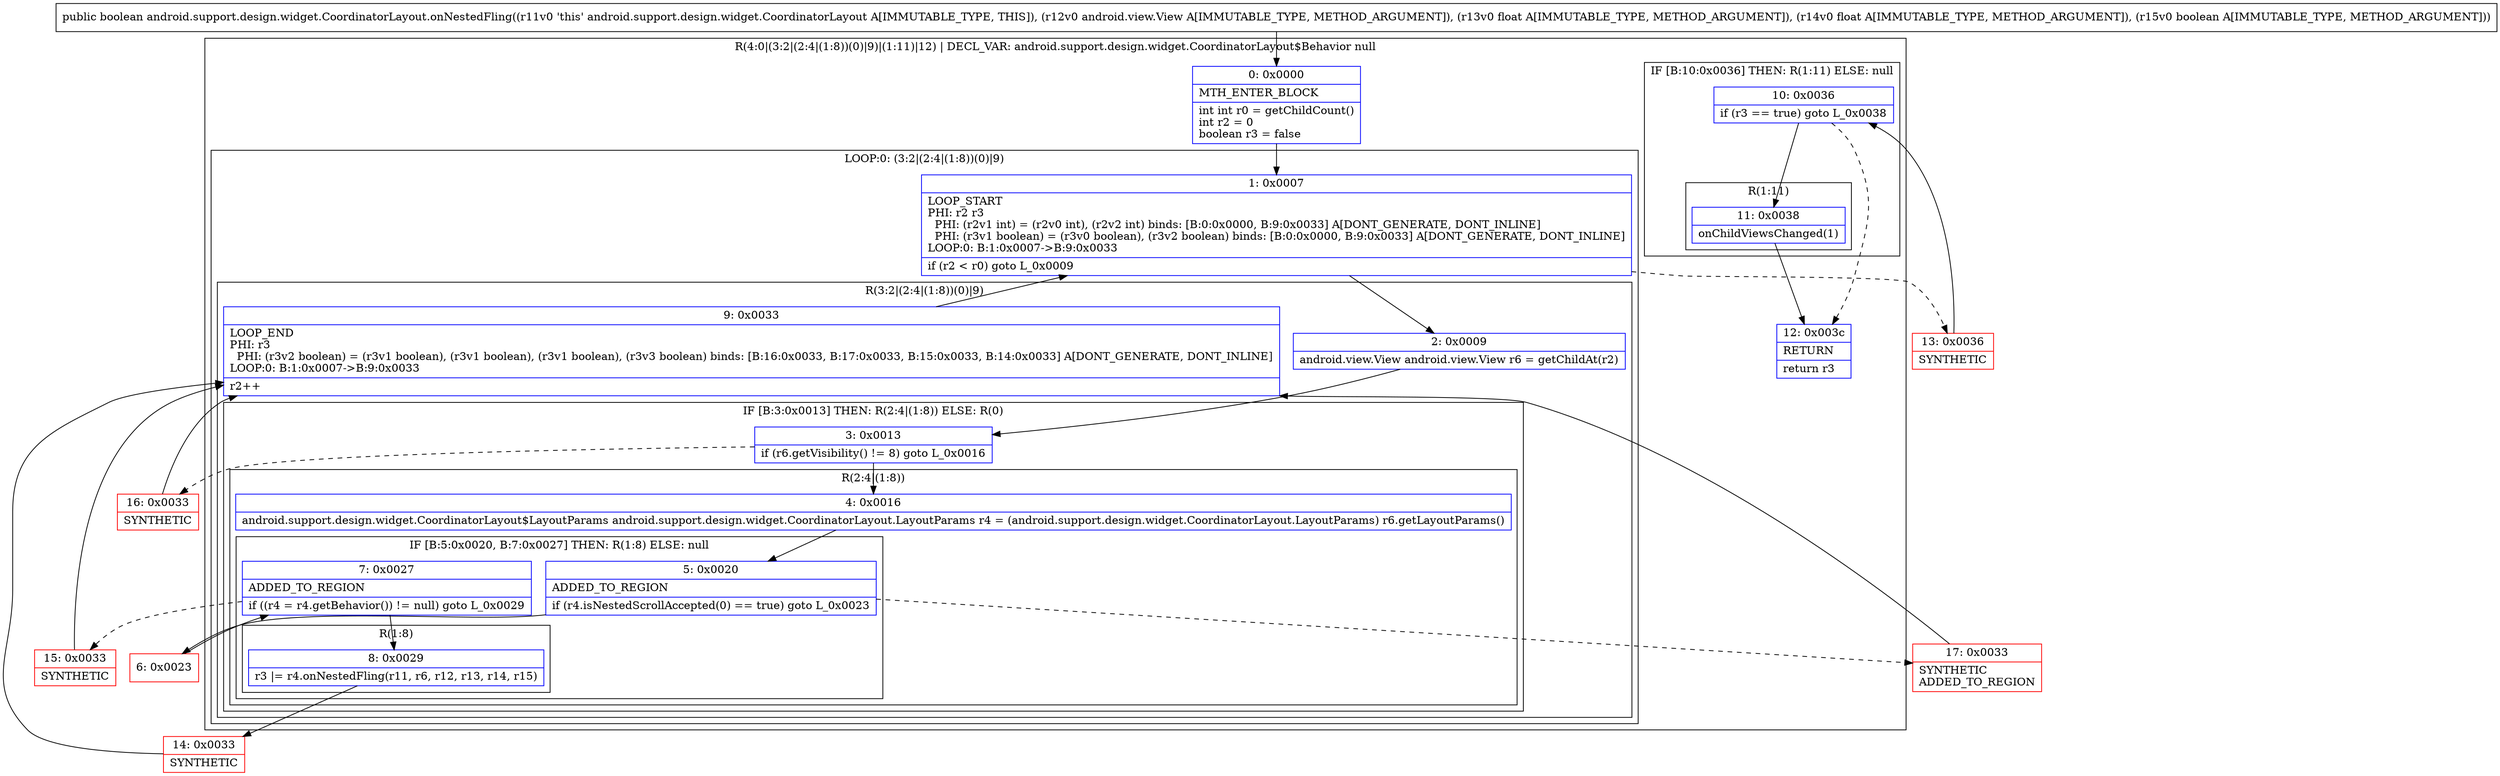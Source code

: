 digraph "CFG forandroid.support.design.widget.CoordinatorLayout.onNestedFling(Landroid\/view\/View;FFZ)Z" {
subgraph cluster_Region_350726762 {
label = "R(4:0|(3:2|(2:4|(1:8))(0)|9)|(1:11)|12) | DECL_VAR: android.support.design.widget.CoordinatorLayout$Behavior null\l";
node [shape=record,color=blue];
Node_0 [shape=record,label="{0\:\ 0x0000|MTH_ENTER_BLOCK\l|int int r0 = getChildCount()\lint r2 = 0\lboolean r3 = false\l}"];
subgraph cluster_LoopRegion_1009585951 {
label = "LOOP:0: (3:2|(2:4|(1:8))(0)|9)";
node [shape=record,color=blue];
Node_1 [shape=record,label="{1\:\ 0x0007|LOOP_START\lPHI: r2 r3 \l  PHI: (r2v1 int) = (r2v0 int), (r2v2 int) binds: [B:0:0x0000, B:9:0x0033] A[DONT_GENERATE, DONT_INLINE]\l  PHI: (r3v1 boolean) = (r3v0 boolean), (r3v2 boolean) binds: [B:0:0x0000, B:9:0x0033] A[DONT_GENERATE, DONT_INLINE]\lLOOP:0: B:1:0x0007\-\>B:9:0x0033\l|if (r2 \< r0) goto L_0x0009\l}"];
subgraph cluster_Region_1615566024 {
label = "R(3:2|(2:4|(1:8))(0)|9)";
node [shape=record,color=blue];
Node_2 [shape=record,label="{2\:\ 0x0009|android.view.View android.view.View r6 = getChildAt(r2)\l}"];
subgraph cluster_IfRegion_79492387 {
label = "IF [B:3:0x0013] THEN: R(2:4|(1:8)) ELSE: R(0)";
node [shape=record,color=blue];
Node_3 [shape=record,label="{3\:\ 0x0013|if (r6.getVisibility() != 8) goto L_0x0016\l}"];
subgraph cluster_Region_946724008 {
label = "R(2:4|(1:8))";
node [shape=record,color=blue];
Node_4 [shape=record,label="{4\:\ 0x0016|android.support.design.widget.CoordinatorLayout$LayoutParams android.support.design.widget.CoordinatorLayout.LayoutParams r4 = (android.support.design.widget.CoordinatorLayout.LayoutParams) r6.getLayoutParams()\l}"];
subgraph cluster_IfRegion_1104626705 {
label = "IF [B:5:0x0020, B:7:0x0027] THEN: R(1:8) ELSE: null";
node [shape=record,color=blue];
Node_5 [shape=record,label="{5\:\ 0x0020|ADDED_TO_REGION\l|if (r4.isNestedScrollAccepted(0) == true) goto L_0x0023\l}"];
Node_7 [shape=record,label="{7\:\ 0x0027|ADDED_TO_REGION\l|if ((r4 = r4.getBehavior()) != null) goto L_0x0029\l}"];
subgraph cluster_Region_2032143480 {
label = "R(1:8)";
node [shape=record,color=blue];
Node_8 [shape=record,label="{8\:\ 0x0029|r3 \|= r4.onNestedFling(r11, r6, r12, r13, r14, r15)\l}"];
}
}
}
subgraph cluster_Region_1143915433 {
label = "R(0)";
node [shape=record,color=blue];
}
}
Node_9 [shape=record,label="{9\:\ 0x0033|LOOP_END\lPHI: r3 \l  PHI: (r3v2 boolean) = (r3v1 boolean), (r3v1 boolean), (r3v1 boolean), (r3v3 boolean) binds: [B:16:0x0033, B:17:0x0033, B:15:0x0033, B:14:0x0033] A[DONT_GENERATE, DONT_INLINE]\lLOOP:0: B:1:0x0007\-\>B:9:0x0033\l|r2++\l}"];
}
}
subgraph cluster_IfRegion_1346198988 {
label = "IF [B:10:0x0036] THEN: R(1:11) ELSE: null";
node [shape=record,color=blue];
Node_10 [shape=record,label="{10\:\ 0x0036|if (r3 == true) goto L_0x0038\l}"];
subgraph cluster_Region_1039186387 {
label = "R(1:11)";
node [shape=record,color=blue];
Node_11 [shape=record,label="{11\:\ 0x0038|onChildViewsChanged(1)\l}"];
}
}
Node_12 [shape=record,label="{12\:\ 0x003c|RETURN\l|return r3\l}"];
}
Node_6 [shape=record,color=red,label="{6\:\ 0x0023}"];
Node_13 [shape=record,color=red,label="{13\:\ 0x0036|SYNTHETIC\l}"];
Node_14 [shape=record,color=red,label="{14\:\ 0x0033|SYNTHETIC\l}"];
Node_15 [shape=record,color=red,label="{15\:\ 0x0033|SYNTHETIC\l}"];
Node_16 [shape=record,color=red,label="{16\:\ 0x0033|SYNTHETIC\l}"];
Node_17 [shape=record,color=red,label="{17\:\ 0x0033|SYNTHETIC\lADDED_TO_REGION\l}"];
MethodNode[shape=record,label="{public boolean android.support.design.widget.CoordinatorLayout.onNestedFling((r11v0 'this' android.support.design.widget.CoordinatorLayout A[IMMUTABLE_TYPE, THIS]), (r12v0 android.view.View A[IMMUTABLE_TYPE, METHOD_ARGUMENT]), (r13v0 float A[IMMUTABLE_TYPE, METHOD_ARGUMENT]), (r14v0 float A[IMMUTABLE_TYPE, METHOD_ARGUMENT]), (r15v0 boolean A[IMMUTABLE_TYPE, METHOD_ARGUMENT])) }"];
MethodNode -> Node_0;
Node_0 -> Node_1;
Node_1 -> Node_2;
Node_1 -> Node_13[style=dashed];
Node_2 -> Node_3;
Node_3 -> Node_4;
Node_3 -> Node_16[style=dashed];
Node_4 -> Node_5;
Node_5 -> Node_6;
Node_5 -> Node_17[style=dashed];
Node_7 -> Node_8;
Node_7 -> Node_15[style=dashed];
Node_8 -> Node_14;
Node_9 -> Node_1;
Node_10 -> Node_11;
Node_10 -> Node_12[style=dashed];
Node_11 -> Node_12;
Node_6 -> Node_7;
Node_13 -> Node_10;
Node_14 -> Node_9;
Node_15 -> Node_9;
Node_16 -> Node_9;
Node_17 -> Node_9;
}

